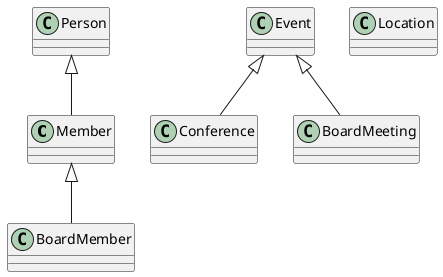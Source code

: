 @startuml
'https://plantuml.com/class-diagram

class Member {
}
class BoardMember {
}
class Event {
}
class Conference {
}
class BoardMeeting {
}
class Location {
}
class Person {
}

Event <|-- Conference
Event <|-- BoardMeeting

Person <|-- Member

Member <|-- BoardMember

@enduml